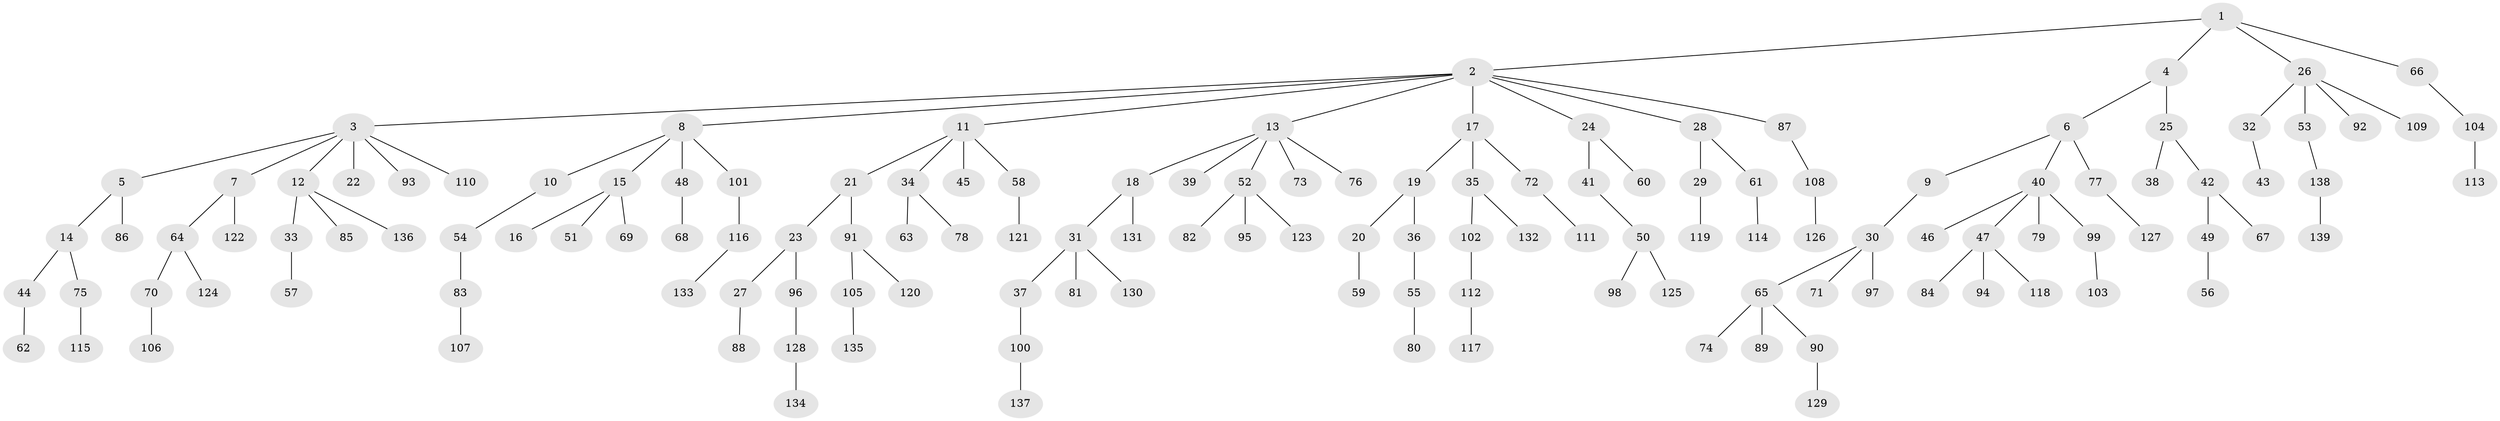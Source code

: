 // Generated by graph-tools (version 1.1) at 2025/15/03/09/25 04:15:23]
// undirected, 139 vertices, 138 edges
graph export_dot {
graph [start="1"]
  node [color=gray90,style=filled];
  1;
  2;
  3;
  4;
  5;
  6;
  7;
  8;
  9;
  10;
  11;
  12;
  13;
  14;
  15;
  16;
  17;
  18;
  19;
  20;
  21;
  22;
  23;
  24;
  25;
  26;
  27;
  28;
  29;
  30;
  31;
  32;
  33;
  34;
  35;
  36;
  37;
  38;
  39;
  40;
  41;
  42;
  43;
  44;
  45;
  46;
  47;
  48;
  49;
  50;
  51;
  52;
  53;
  54;
  55;
  56;
  57;
  58;
  59;
  60;
  61;
  62;
  63;
  64;
  65;
  66;
  67;
  68;
  69;
  70;
  71;
  72;
  73;
  74;
  75;
  76;
  77;
  78;
  79;
  80;
  81;
  82;
  83;
  84;
  85;
  86;
  87;
  88;
  89;
  90;
  91;
  92;
  93;
  94;
  95;
  96;
  97;
  98;
  99;
  100;
  101;
  102;
  103;
  104;
  105;
  106;
  107;
  108;
  109;
  110;
  111;
  112;
  113;
  114;
  115;
  116;
  117;
  118;
  119;
  120;
  121;
  122;
  123;
  124;
  125;
  126;
  127;
  128;
  129;
  130;
  131;
  132;
  133;
  134;
  135;
  136;
  137;
  138;
  139;
  1 -- 2;
  1 -- 4;
  1 -- 26;
  1 -- 66;
  2 -- 3;
  2 -- 8;
  2 -- 11;
  2 -- 13;
  2 -- 17;
  2 -- 24;
  2 -- 28;
  2 -- 87;
  3 -- 5;
  3 -- 7;
  3 -- 12;
  3 -- 22;
  3 -- 93;
  3 -- 110;
  4 -- 6;
  4 -- 25;
  5 -- 14;
  5 -- 86;
  6 -- 9;
  6 -- 40;
  6 -- 77;
  7 -- 64;
  7 -- 122;
  8 -- 10;
  8 -- 15;
  8 -- 48;
  8 -- 101;
  9 -- 30;
  10 -- 54;
  11 -- 21;
  11 -- 34;
  11 -- 45;
  11 -- 58;
  12 -- 33;
  12 -- 85;
  12 -- 136;
  13 -- 18;
  13 -- 39;
  13 -- 52;
  13 -- 73;
  13 -- 76;
  14 -- 44;
  14 -- 75;
  15 -- 16;
  15 -- 51;
  15 -- 69;
  17 -- 19;
  17 -- 35;
  17 -- 72;
  18 -- 31;
  18 -- 131;
  19 -- 20;
  19 -- 36;
  20 -- 59;
  21 -- 23;
  21 -- 91;
  23 -- 27;
  23 -- 96;
  24 -- 41;
  24 -- 60;
  25 -- 38;
  25 -- 42;
  26 -- 32;
  26 -- 53;
  26 -- 92;
  26 -- 109;
  27 -- 88;
  28 -- 29;
  28 -- 61;
  29 -- 119;
  30 -- 65;
  30 -- 71;
  30 -- 97;
  31 -- 37;
  31 -- 81;
  31 -- 130;
  32 -- 43;
  33 -- 57;
  34 -- 63;
  34 -- 78;
  35 -- 102;
  35 -- 132;
  36 -- 55;
  37 -- 100;
  40 -- 46;
  40 -- 47;
  40 -- 79;
  40 -- 99;
  41 -- 50;
  42 -- 49;
  42 -- 67;
  44 -- 62;
  47 -- 84;
  47 -- 94;
  47 -- 118;
  48 -- 68;
  49 -- 56;
  50 -- 98;
  50 -- 125;
  52 -- 82;
  52 -- 95;
  52 -- 123;
  53 -- 138;
  54 -- 83;
  55 -- 80;
  58 -- 121;
  61 -- 114;
  64 -- 70;
  64 -- 124;
  65 -- 74;
  65 -- 89;
  65 -- 90;
  66 -- 104;
  70 -- 106;
  72 -- 111;
  75 -- 115;
  77 -- 127;
  83 -- 107;
  87 -- 108;
  90 -- 129;
  91 -- 105;
  91 -- 120;
  96 -- 128;
  99 -- 103;
  100 -- 137;
  101 -- 116;
  102 -- 112;
  104 -- 113;
  105 -- 135;
  108 -- 126;
  112 -- 117;
  116 -- 133;
  128 -- 134;
  138 -- 139;
}
